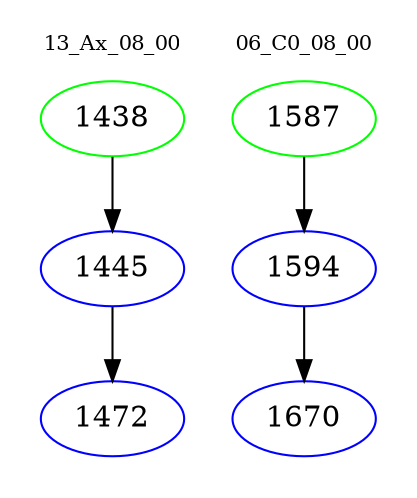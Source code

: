 digraph{
subgraph cluster_0 {
color = white
label = "13_Ax_08_00";
fontsize=10;
T0_1438 [label="1438", color="green"]
T0_1438 -> T0_1445 [color="black"]
T0_1445 [label="1445", color="blue"]
T0_1445 -> T0_1472 [color="black"]
T0_1472 [label="1472", color="blue"]
}
subgraph cluster_1 {
color = white
label = "06_C0_08_00";
fontsize=10;
T1_1587 [label="1587", color="green"]
T1_1587 -> T1_1594 [color="black"]
T1_1594 [label="1594", color="blue"]
T1_1594 -> T1_1670 [color="black"]
T1_1670 [label="1670", color="blue"]
}
}
